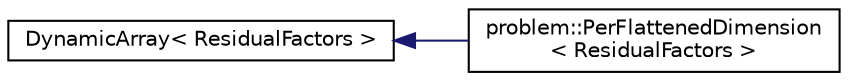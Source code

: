 digraph "Graphical Class Hierarchy"
{
 // LATEX_PDF_SIZE
  edge [fontname="Helvetica",fontsize="10",labelfontname="Helvetica",labelfontsize="10"];
  node [fontname="Helvetica",fontsize="10",shape=record];
  rankdir="LR";
  Node0 [label="DynamicArray\< ResidualFactors \>",height=0.2,width=0.4,color="black", fillcolor="white", style="filled",URL="$classDynamicArray.html",tooltip=" "];
  Node0 -> Node1 [dir="back",color="midnightblue",fontsize="10",style="solid",fontname="Helvetica"];
  Node1 [label="problem::PerFlattenedDimension\l\< ResidualFactors \>",height=0.2,width=0.4,color="black", fillcolor="white", style="filled",URL="$classproblem_1_1PerFlattenedDimension.html",tooltip=" "];
}
